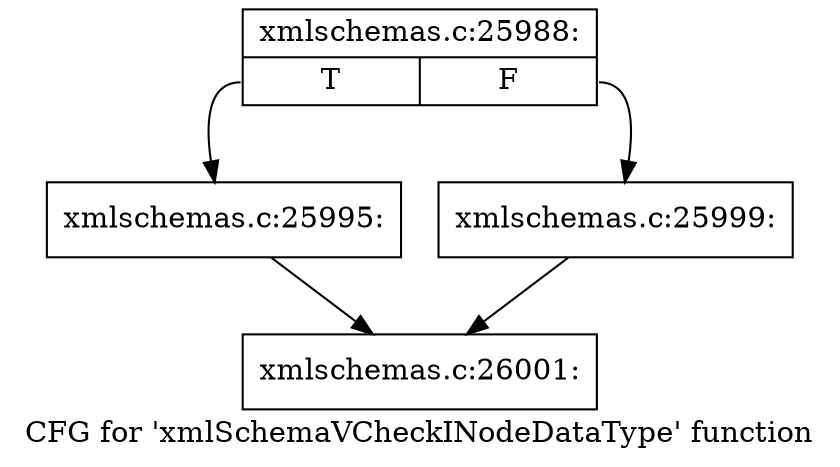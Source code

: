 digraph "CFG for 'xmlSchemaVCheckINodeDataType' function" {
	label="CFG for 'xmlSchemaVCheckINodeDataType' function";

	Node0x55f51c0 [shape=record,label="{xmlschemas.c:25988:|{<s0>T|<s1>F}}"];
	Node0x55f51c0:s0 -> Node0x561f820;
	Node0x55f51c0:s1 -> Node0x561f8c0;
	Node0x561f820 [shape=record,label="{xmlschemas.c:25995:}"];
	Node0x561f820 -> Node0x55f6ee0;
	Node0x561f8c0 [shape=record,label="{xmlschemas.c:25999:}"];
	Node0x561f8c0 -> Node0x55f6ee0;
	Node0x55f6ee0 [shape=record,label="{xmlschemas.c:26001:}"];
}

